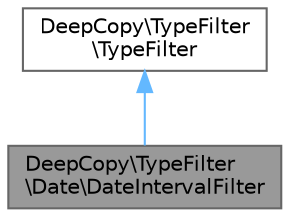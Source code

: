 digraph "DeepCopy\TypeFilter\Date\DateIntervalFilter"
{
 // LATEX_PDF_SIZE
  bgcolor="transparent";
  edge [fontname=Helvetica,fontsize=10,labelfontname=Helvetica,labelfontsize=10];
  node [fontname=Helvetica,fontsize=10,shape=box,height=0.2,width=0.4];
  Node1 [id="Node000001",label="DeepCopy\\TypeFilter\l\\Date\\DateIntervalFilter",height=0.2,width=0.4,color="gray40", fillcolor="grey60", style="filled", fontcolor="black",tooltip=" "];
  Node2 -> Node1 [id="edge1_Node000001_Node000002",dir="back",color="steelblue1",style="solid",tooltip=" "];
  Node2 [id="Node000002",label="DeepCopy\\TypeFilter\l\\TypeFilter",height=0.2,width=0.4,color="gray40", fillcolor="white", style="filled",URL="$interfaceDeepCopy_1_1TypeFilter_1_1TypeFilter.html",tooltip=" "];
}
